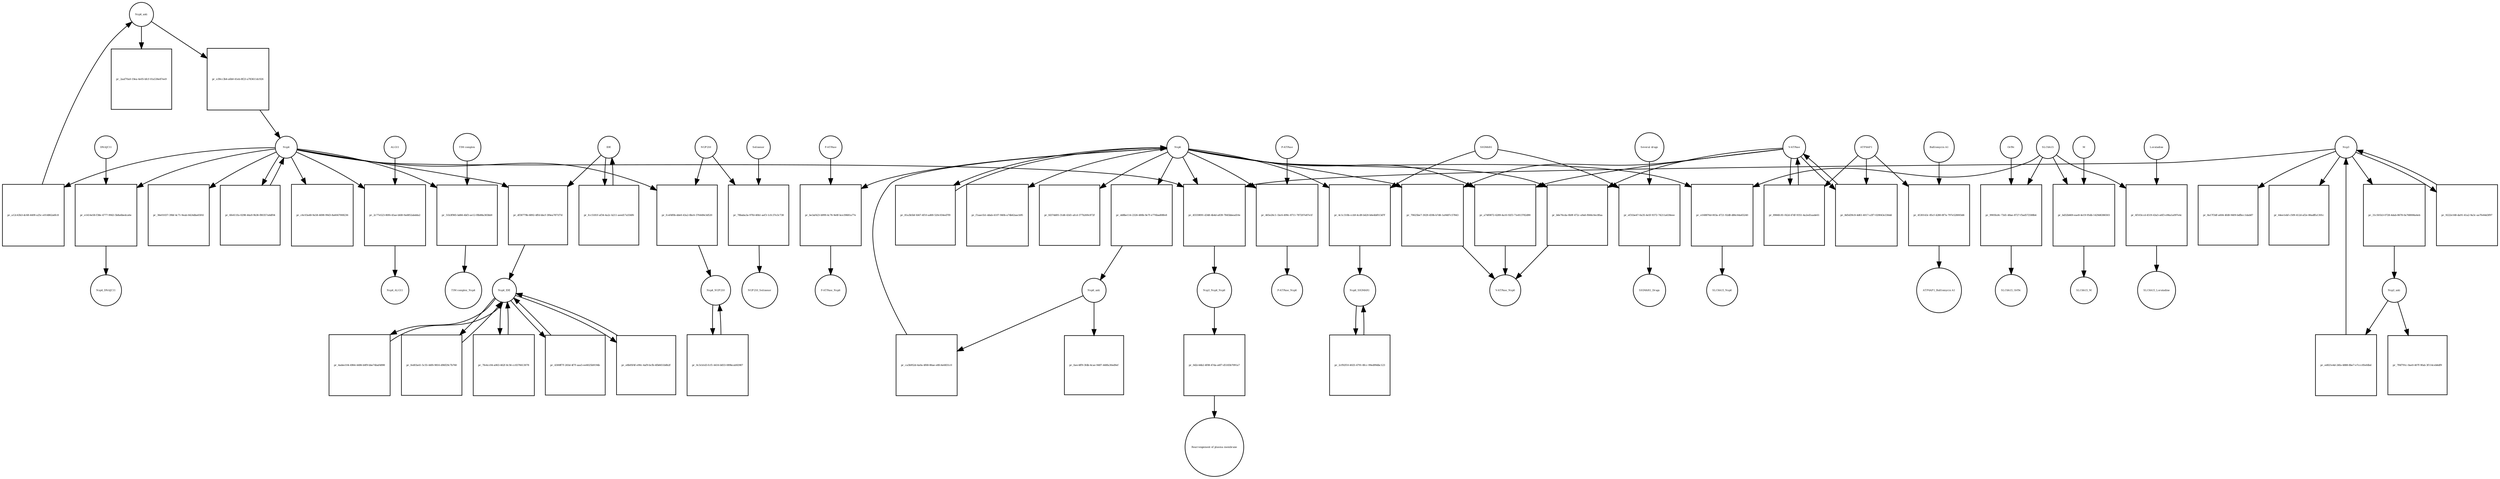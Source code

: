 strict digraph  {
Nsp4_anti [annotation="", bipartite=0, cls="nucleic acid feature", fontsize=4, label=Nsp4_anti, shape=circle];
"pr_e39cc3b4-a6b0-41eb-8f23-a783611dc926" [annotation="", bipartite=1, cls=process, fontsize=4, label="pr_e39cc3b4-a6b0-41eb-8f23-a783611dc926", shape=square];
Nsp4 [annotation="", bipartite=0, cls=macromolecule, fontsize=4, label=Nsp4, shape=circle];
"pr_6fe611fa-0298-44a9-9b36-f80357a6df04" [annotation="", bipartite=1, cls=process, fontsize=4, label="pr_6fe611fa-0298-44a9-9b36-f80357a6df04", shape=square];
"pr_c6c03a48-9a58-4698-99d3-8a6047008236" [annotation="", bipartite=1, cls=process, fontsize=4, label="pr_c6c03a48-9a58-4698-99d3-8a6047008236", shape=square];
"pr_36e01037-39bf-4c71-9eab-6424dba65f41" [annotation="", bipartite=1, cls=process, fontsize=4, label="pr_36e01037-39bf-4c71-9eab-6424dba65f41", shape=square];
"pr_df30779b-6892-4ffd-bbcf-3f6ea7871f7d" [annotation="", bipartite=1, cls=process, fontsize=4, label="pr_df30779b-6892-4ffd-bbcf-3f6ea7871f7d", shape=square];
IDE [annotation="", bipartite=0, cls=macromolecule, fontsize=4, label=IDE, shape=circle];
Nsp4_IDE [annotation="", bipartite=0, cls=complex, fontsize=4, label=Nsp4_IDE, shape=circle];
"pr_e8b05f4f-e90c-4af9-bcfb-4fb6651b8b2f" [annotation="", bipartite=1, cls=process, fontsize=4, label="pr_e8b05f4f-e90c-4af9-bcfb-4fb6651b8b2f", shape=square];
"pr_4adee104-4964-4486-b0f9-bbe74baf4898" [annotation="", bipartite=1, cls=process, fontsize=4, label="pr_4adee104-4964-4486-b0f9-bbe74baf4898", shape=square];
"pr_fcef4f0b-dde0-43a2-8bc6-376449e3d520" [annotation="", bipartite=1, cls=process, fontsize=4, label="pr_fcef4f0b-dde0-43a2-8bc6-376449e3d520", shape=square];
NUP210 [annotation="", bipartite=0, cls=macromolecule, fontsize=4, label=NUP210, shape=circle];
Nsp4_NUP210 [annotation="", bipartite=0, cls=complex, fontsize=4, label=Nsp4_NUP210, shape=circle];
"pr_fed03a41-5c55-44f6-9816-d96f29c7b760" [annotation="", bipartite=1, cls=process, fontsize=4, label="pr_fed03a41-5c55-44f6-9816-d96f29c7b760", shape=square];
"pr_7fe4cc04-a063-462f-8c56-cc8376613078" [annotation="", bipartite=1, cls=process, fontsize=4, label="pr_7fe4cc04-a063-462f-8c56-cc8376613078", shape=square];
"pr_4300ff7f-265d-4f7f-aaa5-ee6025b9194b" [annotation="", bipartite=1, cls=process, fontsize=4, label="pr_4300ff7f-265d-4f7f-aaa5-ee6025b9194b", shape=square];
"pr_e1414e58-f38e-4777-9943-5b8a6bedca6e" [annotation="", bipartite=1, cls=process, fontsize=4, label="pr_e1414e58-f38e-4777-9943-5b8a6bedca6e", shape=square];
DNAJC11 [annotation="", bipartite=0, cls=macromolecule, fontsize=4, label=DNAJC11, shape=circle];
Nsp4_DNAJC11 [annotation="", bipartite=0, cls=complex, fontsize=4, label=Nsp4_DNAJC11, shape=circle];
"pr_0c3cb1d3-fcf1-4416-b833-089bcab92987" [annotation="", bipartite=1, cls=process, fontsize=4, label="pr_0c3cb1d3-fcf1-4416-b833-089bcab92987", shape=square];
"pr_2c77e523-80f4-45ae-bfd0-9a6852abdda2" [annotation="", bipartite=1, cls=process, fontsize=4, label="pr_2c77e523-80f4-45ae-bfd0-9a6852abdda2", shape=square];
ALG11 [annotation="", bipartite=0, cls=macromolecule, fontsize=4, label=ALG11, shape=circle];
Nsp4_ALG11 [annotation="", bipartite=0, cls=complex, fontsize=4, label=Nsp4_ALG11, shape=circle];
"pr_a12c43b3-dc68-4409-a25c-e014862a6fc8" [annotation="", bipartite=1, cls=process, fontsize=4, label="pr_a12c43b3-dc68-4409-a25c-e014862a6fc8", shape=square];
"pr_2aaf70a0-19ea-4e05-bfcf-01a536e87ee9" [annotation="", bipartite=1, cls=process, fontsize=4, label="pr_2aaf70a0-19ea-4e05-bfcf-01a536e87ee9", shape=square];
Nsp6_anti [annotation="", bipartite=0, cls="nucleic acid feature", fontsize=4, label=Nsp6_anti, shape=circle];
"pr_ca3b952d-4a0a-4f68-86ae-e8fc4e6831c0" [annotation="", bipartite=1, cls=process, fontsize=4, label="pr_ca3b952d-4a0a-4f68-86ae-e8fc4e6831c0", shape=square];
Nsp6 [annotation="", bipartite=0, cls=macromolecule, fontsize=4, label=Nsp6, shape=circle];
"pr_81a3b5bf-fd47-4f10-ad69-520c034ed7f8" [annotation="", bipartite=1, cls=process, fontsize=4, label="pr_81a3b5bf-fd47-4f10-ad69-520c034ed7f8", shape=square];
"pr_f1aae1b1-ddab-4107-940b-a74b62aacb95" [annotation="", bipartite=1, cls=process, fontsize=4, label="pr_f1aae1b1-ddab-4107-940b-a74b62aacb95", shape=square];
"pr_fd37dd05-31d6-43d1-afcd-377b269c872f" [annotation="", bipartite=1, cls=process, fontsize=4, label="pr_fd37dd05-31d6-43d1-afcd-377b269c872f", shape=square];
"pr_be3af423-b999-4c76-9e8f-bce39681a77e" [annotation="", bipartite=1, cls=process, fontsize=4, label="pr_be3af423-b999-4c76-9e8f-bce39681a77e", shape=square];
"F-ATPase" [annotation="", bipartite=0, cls=complex, fontsize=4, label="F-ATPase", shape=circle];
"F-ATPase_Nsp6" [annotation="", bipartite=0, cls=complex, fontsize=4, label="F-ATPase_Nsp6", shape=circle];
"pr_465e26c1-1bc6-499c-8711-787207e87e1f" [annotation="", bipartite=1, cls=process, fontsize=4, label="pr_465e26c1-1bc6-499c-8711-787207e87e1f", shape=square];
"P-ATPase" [annotation="", bipartite=0, cls=complex, fontsize=4, label="P-ATPase", shape=circle];
"P-ATPase_Nsp6" [annotation="", bipartite=0, cls=complex, fontsize=4, label="P-ATPase_Nsp6", shape=circle];
"pr_4c1c310b-ccb9-4cd9-b420-b6e4bf013d7f" [annotation="", bipartite=1, cls=process, fontsize=4, label="pr_4c1c310b-ccb9-4cd9-b420-b6e4bf013d7f", shape=square];
SIGMAR1 [annotation="", bipartite=0, cls=macromolecule, fontsize=4, label=SIGMAR1, shape=circle];
Nsp6_SIGMAR1 [annotation="", bipartite=0, cls=complex, fontsize=4, label=Nsp6_SIGMAR1, shape=circle];
"pr_2cf92f10-4025-4791-8fcc-99ed99dbc123" [annotation="", bipartite=1, cls=process, fontsize=4, label="pr_2cf92f10-4025-4791-8fcc-99ed99dbc123", shape=square];
"pr_70625be7-3029-459b-b7d6-1a9487c57843" [annotation="", bipartite=1, cls=process, fontsize=4, label="pr_70625be7-3029-459b-b7d6-1a9487c57843", shape=square];
"V-ATPase" [annotation="", bipartite=0, cls=complex, fontsize=4, label="V-ATPase", shape=circle];
"V-ATPase_Nsp6" [annotation="", bipartite=0, cls=complex, fontsize=4, label="V-ATPase_Nsp6", shape=circle];
"pr_a74f0872-6289-4a10-92f3-71e813782d90" [annotation="", bipartite=1, cls=process, fontsize=4, label="pr_a74f0872-6289-4a10-92f3-71e813782d90", shape=square];
"pr_b6e76cda-0b9f-472c-a9a6-f666c0ec8faa" [annotation="", bipartite=1, cls=process, fontsize=4, label="pr_b6e76cda-0b9f-472c-a9a6-f666c0ec8faa", shape=square];
"pr_dd8be114-2326-480b-9e7f-e776bad08fe8" [annotation="", bipartite=1, cls=process, fontsize=4, label="pr_dd8be114-2326-480b-9e7f-e776bad08fe8", shape=square];
"pr_faec4ff9-3fdb-4cae-9487-448fa30ed9ef" [annotation="", bipartite=1, cls=process, fontsize=4, label="pr_faec4ff9-3fdb-4cae-9487-448fa30ed9ef", shape=square];
"pr_51b3f965-bd66-4bf3-ae12-f8b88a383bb9" [annotation="", bipartite=1, cls=process, fontsize=4, label="pr_51b3f965-bd66-4bf3-ae12-f8b88a383bb9", shape=square];
"TIM complex" [annotation="", bipartite=0, cls=complex, fontsize=4, label="TIM complex", shape=circle];
"TIM complex_Nsp4" [annotation="", bipartite=0, cls=complex, fontsize=4, label="TIM complex_Nsp4", shape=circle];
"pr_fcc5181f-af34-4a2c-b211-aeed17a556f6" [annotation="", bipartite=1, cls=process, fontsize=4, label="pr_fcc5181f-af34-4a2c-b211-aeed17a556f6", shape=square];
Nsp3_anti [annotation="", bipartite=0, cls="nucleic acid feature", fontsize=4, label=Nsp3_anti, shape=circle];
"pr_ed021e4d-24fa-4888-8be7-e7ccc85efdbd" [annotation="", bipartite=1, cls=process, fontsize=4, label="pr_ed021e4d-24fa-4888-8be7-e7ccc85efdbd", shape=square];
Nsp3 [annotation="", bipartite=0, cls=macromolecule, fontsize=4, label=Nsp3, shape=circle];
"pr_31c501b3-0728-4dab-8678-0a768006a4eb" [annotation="", bipartite=1, cls=process, fontsize=4, label="pr_31c501b3-0728-4dab-8678-0a768006a4eb", shape=square];
"pr_9222e168-da91-41a2-9a3c-aa7fe64d3f97" [annotation="", bipartite=1, cls=process, fontsize=4, label="pr_9222e168-da91-41a2-9a3c-aa7fe64d3f97", shape=square];
"pr_7f6f791c-0ae0-407f-9fab-3f114ceb6df9" [annotation="", bipartite=1, cls=process, fontsize=4, label="pr_7f6f791c-0ae0-407f-9fab-3f114ceb6df9", shape=square];
"pr_8a17f3df-a604-4fd8-9409-bdfbcc1dab87" [annotation="", bipartite=1, cls=process, fontsize=4, label="pr_8a17f3df-a604-4fd8-9409-bdfbcc1dab87", shape=square];
"pr_44ee1ebf-c509-412d-af2e-86adffa1301c" [annotation="", bipartite=1, cls=process, fontsize=4, label="pr_44ee1ebf-c509-412d-af2e-86adffa1301c", shape=square];
"pr_45559091-d348-4b4d-a839-7845bbead10e" [annotation="", bipartite=1, cls=process, fontsize=4, label="pr_45559091-d348-4b4d-a839-7845bbead10e", shape=square];
Nsp3_Nsp4_Nsp6 [annotation="", bipartite=0, cls=complex, fontsize=4, label=Nsp3_Nsp4_Nsp6, shape=circle];
"pr_0d2c44b2-4f08-47da-a6f7-d5183b7091a7" [annotation="", bipartite=1, cls=process, fontsize=4, label="pr_0d2c44b2-4f08-47da-a6f7-d5183b7091a7", shape=square];
"Rearrengement of plasma membrane" [annotation="", bipartite=0, cls=phenotype, fontsize=4, label="Rearrengement of plasma membrane", shape=circle];
"pr_78baba3a-97fd-40b1-aef3-1cfc37e3c738" [annotation="", bipartite=1, cls=process, fontsize=4, label="pr_78baba3a-97fd-40b1-aef3-1cfc37e3c738", shape=square];
Selinexor [annotation="", bipartite=0, cls="simple chemical", fontsize=4, label=Selinexor, shape=circle];
NUP210_Selinexor [annotation="", bipartite=0, cls=complex, fontsize=4, label=NUP210_Selinexor, shape=circle];
"pr_e168876d-003a-4721-92d8-d86c64a65240" [annotation="", bipartite=1, cls=process, fontsize=4, label="pr_e168876d-003a-4721-92d8-d86c64a65240", shape=square];
SLC6A15 [annotation="", bipartite=0, cls=macromolecule, fontsize=4, label=SLC6A15, shape=circle];
SLC6A15_Nsp6 [annotation="", bipartite=0, cls=complex, fontsize=4, label=SLC6A15_Nsp6, shape=circle];
"pr_9905fa9c-73d1-48ae-8727-f5ad572588b4" [annotation="", bipartite=1, cls=process, fontsize=4, label="pr_9905fa9c-73d1-48ae-8727-f5ad572588b4", shape=square];
Orf9c [annotation="", bipartite=0, cls=macromolecule, fontsize=4, label=Orf9c, shape=circle];
SLC6A15_Orf9c [annotation="", bipartite=0, cls=complex, fontsize=4, label=SLC6A15_Orf9c, shape=circle];
"pr_bd32b669-eae8-4e19-95db-1429d6386503" [annotation="", bipartite=1, cls=process, fontsize=4, label="pr_bd32b669-eae8-4e19-95db-1429d6386503", shape=square];
M [annotation="", bipartite=0, cls=macromolecule, fontsize=4, label=M, shape=circle];
SLC6A15_M [annotation="", bipartite=0, cls=complex, fontsize=4, label=SLC6A15_M, shape=circle];
"pr_6f103ccd-4519-43a5-a6f3-e96a1a097e4c" [annotation="", bipartite=1, cls=process, fontsize=4, label="pr_6f103ccd-4519-43a5-a6f3-e96a1a097e4c", shape=square];
Loratadine [annotation="", bipartite=0, cls="simple chemical", fontsize=4, label=Loratadine, shape=circle];
SLC6A15_Loratadine [annotation="", bipartite=0, cls=complex, fontsize=4, label=SLC6A15_Loratadine, shape=circle];
ATP6AP1 [annotation="", bipartite=0, cls=macromolecule, fontsize=4, label=ATP6AP1, shape=circle];
"pr_8966fc81-f42d-47df-9351-4a2ed1aade61" [annotation="", bipartite=1, cls=process, fontsize=4, label="pr_8966fc81-f42d-47df-9351-4a2ed1aade61", shape=square];
"pr_4530143c-85cf-4280-8f7a-797e528003d6" [annotation="", bipartite=1, cls=process, fontsize=4, label="pr_4530143c-85cf-4280-8f7a-797e528003d6", shape=square];
"Bafilomycin A1" [annotation="", bipartite=0, cls="simple chemical", fontsize=4, label="Bafilomycin A1", shape=circle];
"ATP6AP1_Bafilomycin A1" [annotation="", bipartite=0, cls=complex, fontsize=4, label="ATP6AP1_Bafilomycin A1", shape=circle];
"pr_8d5d39c8-4d61-4017-a3f7-020043e336dd" [annotation="", bipartite=1, cls=process, fontsize=4, label="pr_8d5d39c8-4d61-4017-a3f7-020043e336dd", shape=square];
"Several drugs" [annotation="", bipartite=0, cls="simple chemical", fontsize=4, label="Several drugs", shape=circle];
"pr_ef31be47-0a35-4e5f-9372-74211a630eee" [annotation="", bipartite=1, cls=process, fontsize=4, label="pr_ef31be47-0a35-4e5f-9372-74211a630eee", shape=square];
SIGMAR1_Drugs [annotation="", bipartite=0, cls=complex, fontsize=4, label=SIGMAR1_Drugs, shape=circle];
Nsp4_anti -> "pr_e39cc3b4-a6b0-41eb-8f23-a783611dc926"  [annotation="", interaction_type=consumption];
Nsp4_anti -> "pr_2aaf70a0-19ea-4e05-bfcf-01a536e87ee9"  [annotation="", interaction_type=consumption];
"pr_e39cc3b4-a6b0-41eb-8f23-a783611dc926" -> Nsp4  [annotation="", interaction_type=production];
Nsp4 -> "pr_6fe611fa-0298-44a9-9b36-f80357a6df04"  [annotation="", interaction_type=consumption];
Nsp4 -> "pr_c6c03a48-9a58-4698-99d3-8a6047008236"  [annotation="", interaction_type=consumption];
Nsp4 -> "pr_36e01037-39bf-4c71-9eab-6424dba65f41"  [annotation="", interaction_type=consumption];
Nsp4 -> "pr_df30779b-6892-4ffd-bbcf-3f6ea7871f7d"  [annotation="", interaction_type=consumption];
Nsp4 -> "pr_fcef4f0b-dde0-43a2-8bc6-376449e3d520"  [annotation="", interaction_type=consumption];
Nsp4 -> "pr_e1414e58-f38e-4777-9943-5b8a6bedca6e"  [annotation="", interaction_type=consumption];
Nsp4 -> "pr_2c77e523-80f4-45ae-bfd0-9a6852abdda2"  [annotation="", interaction_type=consumption];
Nsp4 -> "pr_a12c43b3-dc68-4409-a25c-e014862a6fc8"  [annotation="", interaction_type=consumption];
Nsp4 -> "pr_51b3f965-bd66-4bf3-ae12-f8b88a383bb9"  [annotation="", interaction_type=consumption];
Nsp4 -> "pr_45559091-d348-4b4d-a839-7845bbead10e"  [annotation="", interaction_type=consumption];
"pr_6fe611fa-0298-44a9-9b36-f80357a6df04" -> Nsp4  [annotation="", interaction_type=production];
"pr_df30779b-6892-4ffd-bbcf-3f6ea7871f7d" -> Nsp4_IDE  [annotation="", interaction_type=production];
IDE -> "pr_df30779b-6892-4ffd-bbcf-3f6ea7871f7d"  [annotation="", interaction_type=consumption];
IDE -> "pr_fcc5181f-af34-4a2c-b211-aeed17a556f6"  [annotation="", interaction_type=consumption];
Nsp4_IDE -> "pr_e8b05f4f-e90c-4af9-bcfb-4fb6651b8b2f"  [annotation="", interaction_type=consumption];
Nsp4_IDE -> "pr_4adee104-4964-4486-b0f9-bbe74baf4898"  [annotation="", interaction_type=consumption];
Nsp4_IDE -> "pr_fed03a41-5c55-44f6-9816-d96f29c7b760"  [annotation="", interaction_type=consumption];
Nsp4_IDE -> "pr_7fe4cc04-a063-462f-8c56-cc8376613078"  [annotation="", interaction_type=consumption];
Nsp4_IDE -> "pr_4300ff7f-265d-4f7f-aaa5-ee6025b9194b"  [annotation="", interaction_type=consumption];
"pr_e8b05f4f-e90c-4af9-bcfb-4fb6651b8b2f" -> Nsp4_IDE  [annotation="", interaction_type=production];
"pr_4adee104-4964-4486-b0f9-bbe74baf4898" -> Nsp4_IDE  [annotation="", interaction_type=production];
"pr_fcef4f0b-dde0-43a2-8bc6-376449e3d520" -> Nsp4_NUP210  [annotation="", interaction_type=production];
NUP210 -> "pr_fcef4f0b-dde0-43a2-8bc6-376449e3d520"  [annotation="", interaction_type=consumption];
NUP210 -> "pr_78baba3a-97fd-40b1-aef3-1cfc37e3c738"  [annotation="", interaction_type=consumption];
Nsp4_NUP210 -> "pr_0c3cb1d3-fcf1-4416-b833-089bcab92987"  [annotation="", interaction_type=consumption];
"pr_fed03a41-5c55-44f6-9816-d96f29c7b760" -> Nsp4_IDE  [annotation="", interaction_type=production];
"pr_7fe4cc04-a063-462f-8c56-cc8376613078" -> Nsp4_IDE  [annotation="", interaction_type=production];
"pr_4300ff7f-265d-4f7f-aaa5-ee6025b9194b" -> Nsp4_IDE  [annotation="", interaction_type=production];
"pr_e1414e58-f38e-4777-9943-5b8a6bedca6e" -> Nsp4_DNAJC11  [annotation="", interaction_type=production];
DNAJC11 -> "pr_e1414e58-f38e-4777-9943-5b8a6bedca6e"  [annotation="", interaction_type=consumption];
"pr_0c3cb1d3-fcf1-4416-b833-089bcab92987" -> Nsp4_NUP210  [annotation="", interaction_type=production];
"pr_2c77e523-80f4-45ae-bfd0-9a6852abdda2" -> Nsp4_ALG11  [annotation="", interaction_type=production];
ALG11 -> "pr_2c77e523-80f4-45ae-bfd0-9a6852abdda2"  [annotation="", interaction_type=consumption];
"pr_a12c43b3-dc68-4409-a25c-e014862a6fc8" -> Nsp4_anti  [annotation="", interaction_type=production];
Nsp6_anti -> "pr_ca3b952d-4a0a-4f68-86ae-e8fc4e6831c0"  [annotation="", interaction_type=consumption];
Nsp6_anti -> "pr_faec4ff9-3fdb-4cae-9487-448fa30ed9ef"  [annotation="", interaction_type=consumption];
"pr_ca3b952d-4a0a-4f68-86ae-e8fc4e6831c0" -> Nsp6  [annotation="", interaction_type=production];
Nsp6 -> "pr_81a3b5bf-fd47-4f10-ad69-520c034ed7f8"  [annotation="", interaction_type=consumption];
Nsp6 -> "pr_f1aae1b1-ddab-4107-940b-a74b62aacb95"  [annotation="", interaction_type=consumption];
Nsp6 -> "pr_fd37dd05-31d6-43d1-afcd-377b269c872f"  [annotation="", interaction_type=consumption];
Nsp6 -> "pr_be3af423-b999-4c76-9e8f-bce39681a77e"  [annotation="", interaction_type=consumption];
Nsp6 -> "pr_465e26c1-1bc6-499c-8711-787207e87e1f"  [annotation="", interaction_type=consumption];
Nsp6 -> "pr_4c1c310b-ccb9-4cd9-b420-b6e4bf013d7f"  [annotation="", interaction_type=consumption];
Nsp6 -> "pr_70625be7-3029-459b-b7d6-1a9487c57843"  [annotation="", interaction_type=consumption];
Nsp6 -> "pr_a74f0872-6289-4a10-92f3-71e813782d90"  [annotation="", interaction_type=consumption];
Nsp6 -> "pr_b6e76cda-0b9f-472c-a9a6-f666c0ec8faa"  [annotation="", interaction_type=consumption];
Nsp6 -> "pr_dd8be114-2326-480b-9e7f-e776bad08fe8"  [annotation="", interaction_type=consumption];
Nsp6 -> "pr_45559091-d348-4b4d-a839-7845bbead10e"  [annotation="", interaction_type=consumption];
Nsp6 -> "pr_e168876d-003a-4721-92d8-d86c64a65240"  [annotation="", interaction_type=consumption];
"pr_81a3b5bf-fd47-4f10-ad69-520c034ed7f8" -> Nsp6  [annotation="", interaction_type=production];
"pr_be3af423-b999-4c76-9e8f-bce39681a77e" -> "F-ATPase_Nsp6"  [annotation="", interaction_type=production];
"F-ATPase" -> "pr_be3af423-b999-4c76-9e8f-bce39681a77e"  [annotation="", interaction_type=consumption];
"pr_465e26c1-1bc6-499c-8711-787207e87e1f" -> "P-ATPase_Nsp6"  [annotation="", interaction_type=production];
"P-ATPase" -> "pr_465e26c1-1bc6-499c-8711-787207e87e1f"  [annotation="", interaction_type=consumption];
"pr_4c1c310b-ccb9-4cd9-b420-b6e4bf013d7f" -> Nsp6_SIGMAR1  [annotation="", interaction_type=production];
SIGMAR1 -> "pr_4c1c310b-ccb9-4cd9-b420-b6e4bf013d7f"  [annotation="", interaction_type=consumption];
SIGMAR1 -> "pr_ef31be47-0a35-4e5f-9372-74211a630eee"  [annotation="", interaction_type=consumption];
Nsp6_SIGMAR1 -> "pr_2cf92f10-4025-4791-8fcc-99ed99dbc123"  [annotation="", interaction_type=consumption];
"pr_2cf92f10-4025-4791-8fcc-99ed99dbc123" -> Nsp6_SIGMAR1  [annotation="", interaction_type=production];
"pr_70625be7-3029-459b-b7d6-1a9487c57843" -> "V-ATPase_Nsp6"  [annotation="", interaction_type=production];
"V-ATPase" -> "pr_70625be7-3029-459b-b7d6-1a9487c57843"  [annotation="", interaction_type=consumption];
"V-ATPase" -> "pr_a74f0872-6289-4a10-92f3-71e813782d90"  [annotation="", interaction_type=consumption];
"V-ATPase" -> "pr_b6e76cda-0b9f-472c-a9a6-f666c0ec8faa"  [annotation="", interaction_type=consumption];
"V-ATPase" -> "pr_8966fc81-f42d-47df-9351-4a2ed1aade61"  [annotation="", interaction_type=consumption];
"V-ATPase" -> "pr_8d5d39c8-4d61-4017-a3f7-020043e336dd"  [annotation="", interaction_type=consumption];
"pr_a74f0872-6289-4a10-92f3-71e813782d90" -> "V-ATPase_Nsp6"  [annotation="", interaction_type=production];
"pr_b6e76cda-0b9f-472c-a9a6-f666c0ec8faa" -> "V-ATPase_Nsp6"  [annotation="", interaction_type=production];
"pr_dd8be114-2326-480b-9e7f-e776bad08fe8" -> Nsp6_anti  [annotation="", interaction_type=production];
"pr_51b3f965-bd66-4bf3-ae12-f8b88a383bb9" -> "TIM complex_Nsp4"  [annotation="", interaction_type=production];
"TIM complex" -> "pr_51b3f965-bd66-4bf3-ae12-f8b88a383bb9"  [annotation="", interaction_type=consumption];
"pr_fcc5181f-af34-4a2c-b211-aeed17a556f6" -> IDE  [annotation="", interaction_type=production];
Nsp3_anti -> "pr_ed021e4d-24fa-4888-8be7-e7ccc85efdbd"  [annotation="", interaction_type=consumption];
Nsp3_anti -> "pr_7f6f791c-0ae0-407f-9fab-3f114ceb6df9"  [annotation="", interaction_type=consumption];
"pr_ed021e4d-24fa-4888-8be7-e7ccc85efdbd" -> Nsp3  [annotation="", interaction_type=production];
Nsp3 -> "pr_31c501b3-0728-4dab-8678-0a768006a4eb"  [annotation="", interaction_type=consumption];
Nsp3 -> "pr_9222e168-da91-41a2-9a3c-aa7fe64d3f97"  [annotation="", interaction_type=consumption];
Nsp3 -> "pr_8a17f3df-a604-4fd8-9409-bdfbcc1dab87"  [annotation="", interaction_type=consumption];
Nsp3 -> "pr_44ee1ebf-c509-412d-af2e-86adffa1301c"  [annotation="", interaction_type=consumption];
Nsp3 -> "pr_45559091-d348-4b4d-a839-7845bbead10e"  [annotation="", interaction_type=consumption];
"pr_31c501b3-0728-4dab-8678-0a768006a4eb" -> Nsp3_anti  [annotation="", interaction_type=production];
"pr_9222e168-da91-41a2-9a3c-aa7fe64d3f97" -> Nsp3  [annotation="", interaction_type=production];
"pr_45559091-d348-4b4d-a839-7845bbead10e" -> Nsp3_Nsp4_Nsp6  [annotation="", interaction_type=production];
Nsp3_Nsp4_Nsp6 -> "pr_0d2c44b2-4f08-47da-a6f7-d5183b7091a7"  [annotation="", interaction_type=consumption];
"pr_0d2c44b2-4f08-47da-a6f7-d5183b7091a7" -> "Rearrengement of plasma membrane"  [annotation="", interaction_type=production];
"pr_78baba3a-97fd-40b1-aef3-1cfc37e3c738" -> NUP210_Selinexor  [annotation="", interaction_type=production];
Selinexor -> "pr_78baba3a-97fd-40b1-aef3-1cfc37e3c738"  [annotation="", interaction_type=consumption];
"pr_e168876d-003a-4721-92d8-d86c64a65240" -> SLC6A15_Nsp6  [annotation="", interaction_type=production];
SLC6A15 -> "pr_e168876d-003a-4721-92d8-d86c64a65240"  [annotation="", interaction_type=consumption];
SLC6A15 -> "pr_9905fa9c-73d1-48ae-8727-f5ad572588b4"  [annotation="", interaction_type=consumption];
SLC6A15 -> "pr_bd32b669-eae8-4e19-95db-1429d6386503"  [annotation="", interaction_type=consumption];
SLC6A15 -> "pr_6f103ccd-4519-43a5-a6f3-e96a1a097e4c"  [annotation="", interaction_type=consumption];
"pr_9905fa9c-73d1-48ae-8727-f5ad572588b4" -> SLC6A15_Orf9c  [annotation="", interaction_type=production];
Orf9c -> "pr_9905fa9c-73d1-48ae-8727-f5ad572588b4"  [annotation="", interaction_type=consumption];
"pr_bd32b669-eae8-4e19-95db-1429d6386503" -> SLC6A15_M  [annotation="", interaction_type=production];
M -> "pr_bd32b669-eae8-4e19-95db-1429d6386503"  [annotation="", interaction_type=consumption];
"pr_6f103ccd-4519-43a5-a6f3-e96a1a097e4c" -> SLC6A15_Loratadine  [annotation="", interaction_type=production];
Loratadine -> "pr_6f103ccd-4519-43a5-a6f3-e96a1a097e4c"  [annotation="", interaction_type=consumption];
ATP6AP1 -> "pr_8966fc81-f42d-47df-9351-4a2ed1aade61"  [annotation="", interaction_type=consumption];
ATP6AP1 -> "pr_4530143c-85cf-4280-8f7a-797e528003d6"  [annotation="", interaction_type=consumption];
ATP6AP1 -> "pr_8d5d39c8-4d61-4017-a3f7-020043e336dd"  [annotation="", interaction_type=consumption];
"pr_8966fc81-f42d-47df-9351-4a2ed1aade61" -> "V-ATPase"  [annotation="", interaction_type=production];
"pr_4530143c-85cf-4280-8f7a-797e528003d6" -> "ATP6AP1_Bafilomycin A1"  [annotation="", interaction_type=production];
"Bafilomycin A1" -> "pr_4530143c-85cf-4280-8f7a-797e528003d6"  [annotation="", interaction_type=consumption];
"pr_8d5d39c8-4d61-4017-a3f7-020043e336dd" -> "V-ATPase"  [annotation="", interaction_type=production];
"Several drugs" -> "pr_ef31be47-0a35-4e5f-9372-74211a630eee"  [annotation="", interaction_type=consumption];
"pr_ef31be47-0a35-4e5f-9372-74211a630eee" -> SIGMAR1_Drugs  [annotation="", interaction_type=production];
}
